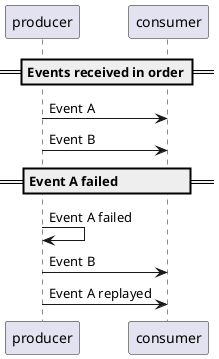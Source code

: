 @startuml

==Events received in order==
producer -> consumer: Event A
producer -> consumer: Event B


==Event A failed                   ==
producer -> producer: Event A failed
producer -> consumer: Event B
producer -> consumer: Event A replayed

@enduml